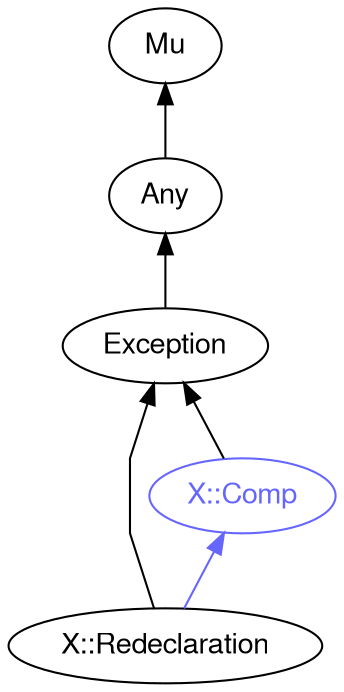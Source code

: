 digraph "perl6-type-graph" {
    rankdir=BT;
    splines=polyline;
    overlap=false; 
    // Types
    "X::Redeclaration" [color="#000000", fontcolor="#000000", href="/type/X::Redeclaration", fontname="FreeSans"];
    "Mu" [color="#000000", fontcolor="#000000", href="/type/Mu", fontname="FreeSans"];
    "Any" [color="#000000", fontcolor="#000000", href="/type/Any", fontname="FreeSans"];
    "Exception" [color="#000000", fontcolor="#000000", href="/type/Exception", fontname="FreeSans"];
    "X::Comp" [color="#6666FF", fontcolor="#6666FF", href="/type/X::Comp", fontname="FreeSans"];

    // Superclasses
    "X::Redeclaration" -> "Exception" [color="#000000"];
    "Any" -> "Mu" [color="#000000"];
    "Exception" -> "Any" [color="#000000"];
    "X::Comp" -> "Exception" [color="#000000"];

    // Roles
    "X::Redeclaration" -> "X::Comp" [color="#6666FF"];
}
